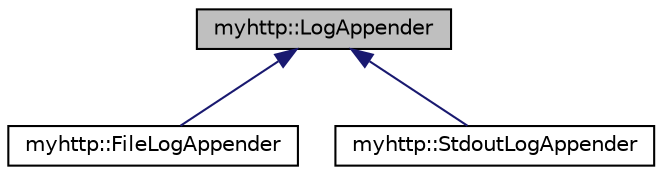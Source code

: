 digraph "myhttp::LogAppender"
{
 // LATEX_PDF_SIZE
  edge [fontname="Helvetica",fontsize="10",labelfontname="Helvetica",labelfontsize="10"];
  node [fontname="Helvetica",fontsize="10",shape=record];
  Node1 [label="myhttp::LogAppender",height=0.2,width=0.4,color="black", fillcolor="grey75", style="filled", fontcolor="black",tooltip="日志输出目标"];
  Node1 -> Node2 [dir="back",color="midnightblue",fontsize="10",style="solid",fontname="Helvetica"];
  Node2 [label="myhttp::FileLogAppender",height=0.2,width=0.4,color="black", fillcolor="white", style="filled",URL="$classmyhttp_1_1FileLogAppender.html",tooltip="输出到文件的Appender"];
  Node1 -> Node3 [dir="back",color="midnightblue",fontsize="10",style="solid",fontname="Helvetica"];
  Node3 [label="myhttp::StdoutLogAppender",height=0.2,width=0.4,color="black", fillcolor="white", style="filled",URL="$classmyhttp_1_1StdoutLogAppender.html",tooltip="输出到控制台的Appender"];
}
